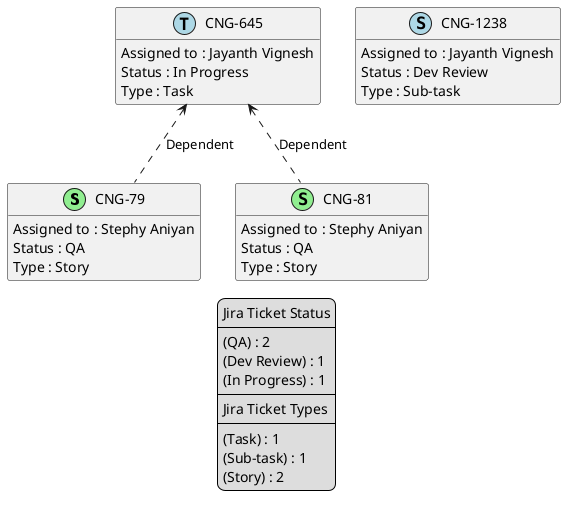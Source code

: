 @startuml
'https://plantuml.com/class-diagram

' GENERATE CLASS DIAGRAM ===========
' Generated at    : Thu Apr 18 10:28:35 CEST 2024

hide empty members

legend
Jira Ticket Status
----
(QA) : 2
(Dev Review) : 1
(In Progress) : 1
----
Jira Ticket Types
----
(Task) : 1
(Sub-task) : 1
(Story) : 2
end legend


' Tickets =======
class "CNG-79" << (S,lightgreen) >> {
  Assigned to : Stephy Aniyan
  Status : QA
  Type : Story
}

class "CNG-1238" << (S,lightblue) >> {
  Assigned to : Jayanth Vignesh
  Status : Dev Review
  Type : Sub-task
}

class "CNG-81" << (S,lightgreen) >> {
  Assigned to : Stephy Aniyan
  Status : QA
  Type : Story
}

class "CNG-645" << (T,lightblue) >> {
  Assigned to : Jayanth Vignesh
  Status : In Progress
  Type : Task
}



' Links =======
"CNG-645" <.. "CNG-79" : Dependent
"CNG-645" <.. "CNG-81" : Dependent


@enduml
